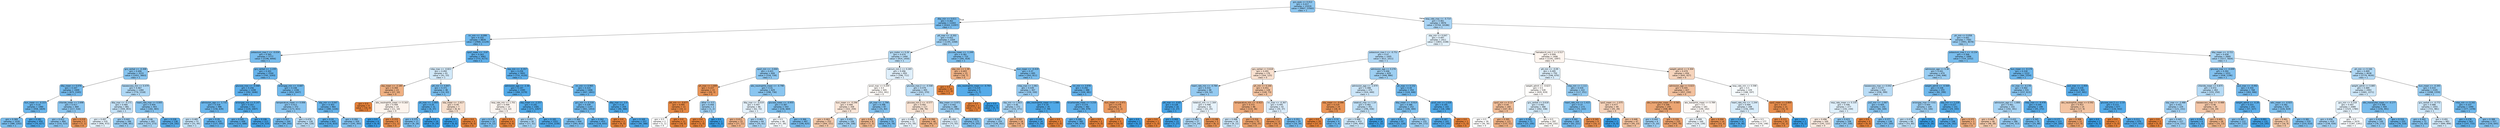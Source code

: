 digraph Tree {
node [shape=box, style="filled, rounded", color="black", fontname="helvetica"] ;
edge [fontname="helvetica"] ;
0 [label="gcs_eyes <= 0.412\ngini = 0.417\nsamples = 21019\nvalue = [9907, 23583]\nclass = 1", fillcolor="#8cc6f0"] ;
1 [label="dbp_min <= 0.611\ngini = 0.362\nsamples = 11043\nvalue = [4163, 13397]\nclass = 1", fillcolor="#77bbed"] ;
0 -> 1 [labeldistance=2.5, labelangle=45, headlabel="True"] ;
2 [label="inr_min <= -0.099\ngini = 0.332\nsamples = 8839\nvalue = [2968, 11129]\nclass = 1", fillcolor="#6eb7ec"] ;
1 -> 2 ;
3 [label="potassium_max.1 <= -0.034\ngini = 0.365\nsamples = 5777\nvalue = [2196, 6956]\nclass = 1", fillcolor="#78bced"] ;
2 -> 3 ;
4 [label="gcs_verbal <= -0.308\ngini = 0.406\nsamples = 3233\nvalue = [1451, 3663]\nclass = 1", fillcolor="#87c4ef"] ;
3 -> 4 ;
5 [label="dbp_mean <= 0.076\ngini = 0.347\nsamples = 1949\nvalue = [675, 2345]\nclass = 1", fillcolor="#72b9ec"] ;
4 -> 5 ;
6 [label="bun_mean <= -0.223\ngini = 0.32\nsamples = 1480\nvalue = [458, 1829]\nclass = 1", fillcolor="#6bb6ec"] ;
5 -> 6 ;
7 [label="gini = 0.369\nsamples = 1030\nvalue = [388, 1202]\nclass = 1", fillcolor="#79bded"] ;
6 -> 7 ;
8 [label="gini = 0.181\nsamples = 450\nvalue = [70, 627]\nclass = 1", fillcolor="#4fa8e8"] ;
6 -> 8 ;
9 [label="chloride_mean <= 2.698\ngini = 0.417\nsamples = 469\nvalue = [217, 516]\nclass = 1", fillcolor="#8cc6f0"] ;
5 -> 9 ;
10 [label="gini = 0.412\nsamples = 464\nvalue = [210, 515]\nclass = 1", fillcolor="#8ac5f0"] ;
9 -> 10 ;
11 [label="gini = 0.219\nsamples = 5\nvalue = [7, 1]\nclass = 0", fillcolor="#e99355"] ;
9 -> 11 ;
12 [label="baseexcess_min <= 0.479\ngini = 0.467\nsamples = 1284\nvalue = [776, 1318]\nclass = 1", fillcolor="#aed7f4"] ;
4 -> 12 ;
13 [label="dbp_max <= -0.171\ngini = 0.484\nsamples = 881\nvalue = [594, 853]\nclass = 1", fillcolor="#c3e1f7"] ;
12 -> 13 ;
14 [label="gini = 0.497\nsamples = 535\nvalue = [406, 472]\nclass = 1", fillcolor="#e3f1fb"] ;
13 -> 14 ;
15 [label="gini = 0.442\nsamples = 346\nvalue = [188, 381]\nclass = 1", fillcolor="#9bcdf2"] ;
13 -> 15 ;
16 [label="heart_rate_max <= 0.005\ngini = 0.404\nsamples = 403\nvalue = [182, 465]\nclass = 1", fillcolor="#86c3ef"] ;
12 -> 16 ;
17 [label="gini = 0.46\nsamples = 265\nvalue = [153, 273]\nclass = 1", fillcolor="#a8d4f4"] ;
16 -> 17 ;
18 [label="gini = 0.228\nsamples = 138\nvalue = [29, 192]\nclass = 1", fillcolor="#57ace9"] ;
16 -> 18 ;
19 [label="gcs_verbal <= -1.235\ngini = 0.301\nsamples = 2544\nvalue = [745, 3293]\nclass = 1", fillcolor="#66b3eb"] ;
3 -> 19 ;
20 [label="glucose_max <= -0.068\ngini = 0.256\nsamples = 1208\nvalue = [292, 1646]\nclass = 1", fillcolor="#5caeea"] ;
19 -> 20 ;
21 [label="admission_age <= -1.731\ngini = 0.318\nsamples = 486\nvalue = [158, 639]\nclass = 1", fillcolor="#6ab5eb"] ;
20 -> 21 ;
22 [label="gini = 0.485\nsamples = 51\nvalue = [31, 44]\nclass = 1", fillcolor="#c4e2f7"] ;
21 -> 22 ;
23 [label="gini = 0.29\nsamples = 435\nvalue = [127, 595]\nclass = 1", fillcolor="#63b2eb"] ;
21 -> 23 ;
24 [label="aniongap_min <= 0.147\ngini = 0.207\nsamples = 722\nvalue = [134, 1007]\nclass = 1", fillcolor="#53aae8"] ;
20 -> 24 ;
25 [label="gini = 0.245\nsamples = 509\nvalue = [115, 688]\nclass = 1", fillcolor="#5aade9"] ;
24 -> 25 ;
26 [label="gini = 0.106\nsamples = 213\nvalue = [19, 319]\nclass = 1", fillcolor="#45a3e7"] ;
24 -> 26 ;
27 [label="aniongap_min <= -0.687\ngini = 0.338\nsamples = 1336\nvalue = [453, 1647]\nclass = 1", fillcolor="#6fb8ec"] ;
19 -> 27 ;
28 [label="temperature_mean <= 0.006\ngini = 0.413\nsamples = 372\nvalue = [173, 421]\nclass = 1", fillcolor="#8ac5f0"] ;
27 -> 28 ;
29 [label="gini = 0.357\nsamples = 244\nvalue = [89, 293]\nclass = 1", fillcolor="#75bbed"] ;
28 -> 29 ;
30 [label="gini = 0.478\nsamples = 128\nvalue = [84, 128]\nclass = 1", fillcolor="#bbddf6"] ;
28 -> 30 ;
31 [label="sbp_min <= 0.047\ngini = 0.303\nsamples = 964\nvalue = [280, 1226]\nclass = 1", fillcolor="#66b3eb"] ;
27 -> 31 ;
32 [label="gini = 0.24\nsamples = 605\nvalue = [135, 833]\nclass = 1", fillcolor="#59ade9"] ;
31 -> 32 ;
33 [label="gini = 0.394\nsamples = 359\nvalue = [145, 393]\nclass = 1", fillcolor="#82c1ef"] ;
31 -> 33 ;
34 [label="spo2_mean <= -3.67\ngini = 0.263\nsamples = 3062\nvalue = [772, 4173]\nclass = 1", fillcolor="#5eafea"] ;
2 -> 34 ;
35 [label="mbp_max <= -0.821\ngini = 0.492\nsamples = 61\nvalue = [41, 53]\nclass = 1", fillcolor="#d2e9f9"] ;
34 -> 35 ;
36 [label="sbp_mean <= -2.185\ngini = 0.394\nsamples = 23\nvalue = [27, 10]\nclass = 0", fillcolor="#efb082"] ;
35 -> 36 ;
37 [label="gini = 0.0\nsamples = 9\nvalue = [16, 0]\nclass = 0", fillcolor="#e58139"] ;
36 -> 37 ;
38 [label="abs_neutrophils_mean <= 0.163\ngini = 0.499\nsamples = 14\nvalue = [11, 10]\nclass = 0", fillcolor="#fdf4ed"] ;
36 -> 38 ;
39 [label="gini = 0.0\nsamples = 6\nvalue = [0, 9]\nclass = 1", fillcolor="#399de5"] ;
38 -> 39 ;
40 [label="gini = 0.153\nsamples = 8\nvalue = [11, 1]\nclass = 0", fillcolor="#e78c4b"] ;
38 -> 40 ;
41 [label="ptt_min <= 4.847\ngini = 0.371\nsamples = 38\nvalue = [14, 43]\nclass = 1", fillcolor="#79bded"] ;
35 -> 41 ;
42 [label="ph_max <= -1.093\ngini = 0.24\nsamples = 31\nvalue = [6, 37]\nclass = 1", fillcolor="#59ade9"] ;
41 -> 42 ;
43 [label="gini = 0.375\nsamples = 17\nvalue = [6, 18]\nclass = 1", fillcolor="#7bbeee"] ;
42 -> 43 ;
44 [label="gini = 0.0\nsamples = 14\nvalue = [0, 19]\nclass = 1", fillcolor="#399de5"] ;
42 -> 44 ;
45 [label="sbp_mean <= -1.617\ngini = 0.49\nsamples = 7\nvalue = [8, 6]\nclass = 0", fillcolor="#f8e0ce"] ;
41 -> 45 ;
46 [label="gini = 0.0\nsamples = 2\nvalue = [0, 6]\nclass = 1", fillcolor="#399de5"] ;
45 -> 46 ;
47 [label="gini = 0.0\nsamples = 5\nvalue = [8, 0]\nclass = 0", fillcolor="#e58139"] ;
45 -> 47 ;
48 [label="sbp_min <= -0.357\ngini = 0.256\nsamples = 3001\nvalue = [731, 4120]\nclass = 1", fillcolor="#5caeea"] ;
34 -> 48 ;
49 [label="admission_age <= -2.36\ngini = 0.197\nsamples = 1595\nvalue = [284, 2279]\nclass = 1", fillcolor="#52a9e8"] ;
48 -> 49 ;
50 [label="resp_rate_min <= 1.701\ngini = 0.499\nsamples = 14\nvalue = [13, 12]\nclass = 0", fillcolor="#fdf5f0"] ;
49 -> 50 ;
51 [label="gini = 0.375\nsamples = 10\nvalue = [4, 12]\nclass = 1", fillcolor="#7bbeee"] ;
50 -> 51 ;
52 [label="gini = 0.0\nsamples = 4\nvalue = [9, 0]\nclass = 0", fillcolor="#e58139"] ;
50 -> 52 ;
53 [label="sbp_mean <= -2.257\ngini = 0.191\nsamples = 1581\nvalue = [271, 2267]\nclass = 1", fillcolor="#51a9e8"] ;
49 -> 53 ;
54 [label="gini = 0.457\nsamples = 30\nvalue = [17, 31]\nclass = 1", fillcolor="#a6d3f3"] ;
53 -> 54 ;
55 [label="gini = 0.183\nsamples = 1551\nvalue = [254, 2236]\nclass = 1", fillcolor="#4fa8e8"] ;
53 -> 55 ;
56 [label="inr_min <= 0.965\ngini = 0.314\nsamples = 1406\nvalue = [447, 1841]\nclass = 1", fillcolor="#69b5eb"] ;
48 -> 56 ;
57 [label="gcs_min <= 0.318\ngini = 0.339\nsamples = 1147\nvalue = [401, 1453]\nclass = 1", fillcolor="#70b8ec"] ;
56 -> 57 ;
58 [label="gini = 0.384\nsamples = 694\nvalue = [283, 810]\nclass = 1", fillcolor="#7ebfee"] ;
57 -> 58 ;
59 [label="gini = 0.262\nsamples = 453\nvalue = [118, 643]\nclass = 1", fillcolor="#5dafea"] ;
57 -> 59 ;
60 [label="dbp_max <= -2.0\ngini = 0.19\nsamples = 259\nvalue = [46, 388]\nclass = 1", fillcolor="#50a9e8"] ;
56 -> 60 ;
61 [label="gini = 0.0\nsamples = 2\nvalue = [6, 0]\nclass = 0", fillcolor="#e58139"] ;
60 -> 61 ;
62 [label="gini = 0.169\nsamples = 257\nvalue = [40, 388]\nclass = 1", fillcolor="#4da7e8"] ;
60 -> 62 ;
63 [label="ptt_max <= -0.302\ngini = 0.452\nsamples = 2204\nvalue = [1195, 2268]\nclass = 1", fillcolor="#a1d1f3"] ;
1 -> 63 ;
64 [label="gcs_motor <= 0.26\ngini = 0.474\nsamples = 1494\nvalue = [914, 1450]\nclass = 1", fillcolor="#b6dbf5"] ;
63 -> 64 ;
65 [label="spo2_min <= -3.004\ngini = 0.421\nsamples = 644\nvalue = [318, 739]\nclass = 1", fillcolor="#8ec7f0"] ;
64 -> 65 ;
66 [label="ph_max <= 1.009\ngini = 0.227\nsamples = 15\nvalue = [20, 3]\nclass = 0", fillcolor="#e99457"] ;
65 -> 66 ;
67 [label="ptt_min <= -0.677\ngini = 0.095\nsamples = 13\nvalue = [19, 1]\nclass = 0", fillcolor="#e68843"] ;
66 -> 67 ;
68 [label="gini = 0.5\nsamples = 2\nvalue = [1, 1]\nclass = 0", fillcolor="#ffffff"] ;
67 -> 68 ;
69 [label="gini = 0.0\nsamples = 11\nvalue = [18, 0]\nclass = 0", fillcolor="#e58139"] ;
67 -> 69 ;
70 [label="other <= 0.5\ngini = 0.444\nsamples = 2\nvalue = [1, 2]\nclass = 1", fillcolor="#9ccef2"] ;
66 -> 70 ;
71 [label="gini = 0.0\nsamples = 1\nvalue = [1, 0]\nclass = 0", fillcolor="#e58139"] ;
70 -> 71 ;
72 [label="gini = 0.0\nsamples = 1\nvalue = [0, 2]\nclass = 1", fillcolor="#399de5"] ;
70 -> 72 ;
73 [label="abs_neutrophils_mean <= -0.798\ngini = 0.41\nsamples = 629\nvalue = [298, 736]\nclass = 1", fillcolor="#89c5f0"] ;
65 -> 73 ;
74 [label="dbp_max <= -0.019\ngini = 0.497\nsamples = 86\nvalue = [62, 72]\nclass = 1", fillcolor="#e4f1fb"] ;
73 -> 74 ;
75 [label="gini = 0.411\nsamples = 22\nvalue = [27, 11]\nclass = 0", fillcolor="#f0b48a"] ;
74 -> 75 ;
76 [label="gini = 0.463\nsamples = 64\nvalue = [35, 61]\nclass = 1", fillcolor="#abd5f4"] ;
74 -> 76 ;
77 [label="glucose_mean <= -0.955\ngini = 0.387\nsamples = 543\nvalue = [236, 664]\nclass = 1", fillcolor="#7fc0ee"] ;
73 -> 77 ;
78 [label="gini = 0.5\nsamples = 46\nvalue = [37, 39]\nclass = 1", fillcolor="#f5fafe"] ;
77 -> 78 ;
79 [label="gini = 0.366\nsamples = 497\nvalue = [199, 625]\nclass = 1", fillcolor="#78bced"] ;
77 -> 79 ;
80 [label="calcium_min.1 <= 0.265\ngini = 0.496\nsamples = 850\nvalue = [596, 711]\nclass = 1", fillcolor="#dfeffb"] ;
64 -> 80 ;
81 [label="pco2_max <= 0.204\ngini = 0.5\nsamples = 445\nvalue = [353, 341]\nclass = 0", fillcolor="#fefbf8"] ;
80 -> 81 ;
82 [label="bun_mean <= -0.296\ngini = 0.494\nsamples = 358\nvalue = [322, 259]\nclass = 0", fillcolor="#fae6d8"] ;
81 -> 82 ;
83 [label="gini = 0.463\nsamples = 252\nvalue = [264, 151]\nclass = 0", fillcolor="#f4c9aa"] ;
82 -> 83 ;
84 [label="gini = 0.455\nsamples = 106\nvalue = [58, 108]\nclass = 1", fillcolor="#a3d2f3"] ;
82 -> 84 ;
85 [label="ph_max <= -1.794\ngini = 0.398\nsamples = 87\nvalue = [31, 82]\nclass = 1", fillcolor="#84c2ef"] ;
81 -> 85 ;
86 [label="gini = 0.42\nsamples = 8\nvalue = [7, 3]\nclass = 0", fillcolor="#f0b78e"] ;
85 -> 86 ;
87 [label="gini = 0.357\nsamples = 79\nvalue = [24, 79]\nclass = 1", fillcolor="#75bbed"] ;
85 -> 87 ;
88 [label="glucose_max.2 <= -0.508\ngini = 0.479\nsamples = 405\nvalue = [243, 370]\nclass = 1", fillcolor="#bbddf6"] ;
80 -> 88 ;
89 [label="glucose_min.2 <= -0.577\ngini = 0.492\nsamples = 117\nvalue = [98, 76]\nclass = 0", fillcolor="#f9e3d3"] ;
88 -> 89 ;
90 [label="gini = 0.498\nsamples = 71\nvalue = [52, 59]\nclass = 1", fillcolor="#e8f3fc"] ;
89 -> 90 ;
91 [label="gini = 0.394\nsamples = 46\nvalue = [46, 17]\nclass = 0", fillcolor="#efb082"] ;
89 -> 91 ;
92 [label="dbp_mean <= 0.971\ngini = 0.442\nsamples = 288\nvalue = [145, 294]\nclass = 1", fillcolor="#9bcdf2"] ;
88 -> 92 ;
93 [label="gini = 0.494\nsamples = 113\nvalue = [75, 93]\nclass = 1", fillcolor="#d9ecfa"] ;
92 -> 93 ;
94 [label="gini = 0.383\nsamples = 175\nvalue = [70, 201]\nclass = 1", fillcolor="#7ebfee"] ;
92 -> 94 ;
95 [label="glucose_mean <= -1.249\ngini = 0.381\nsamples = 710\nvalue = [281, 818]\nclass = 1", fillcolor="#7dbfee"] ;
63 -> 95 ;
96 [label="sbp_min <= 1.39\ngini = 0.403\nsamples = 15\nvalue = [18, 7]\nclass = 0", fillcolor="#efb286"] ;
95 -> 96 ;
97 [label="gini = 0.0\nsamples = 10\nvalue = [17, 0]\nclass = 0", fillcolor="#e58139"] ;
96 -> 97 ;
98 [label="abs_neutrophils_mean <= -0.793\ngini = 0.219\nsamples = 5\nvalue = [1, 7]\nclass = 1", fillcolor="#55abe9"] ;
96 -> 98 ;
99 [label="gini = 0.0\nsamples = 1\nvalue = [1, 0]\nclass = 0", fillcolor="#e58139"] ;
98 -> 99 ;
100 [label="gini = 0.0\nsamples = 4\nvalue = [0, 7]\nclass = 1", fillcolor="#399de5"] ;
98 -> 100 ;
101 [label="bun_mean <= -0.419\ngini = 0.37\nsamples = 695\nvalue = [263, 811]\nclass = 1", fillcolor="#79bded"] ;
95 -> 101 ;
102 [label="mbp_max <= 1.061\ngini = 0.439\nsamples = 307\nvalue = [159, 330]\nclass = 1", fillcolor="#98ccf2"] ;
101 -> 102 ;
103 [label="sbp_min <= 1.823\ngini = 0.46\nsamples = 272\nvalue = [152, 271]\nclass = 1", fillcolor="#a8d4f4"] ;
102 -> 103 ;
104 [label="gini = 0.441\nsamples = 254\nvalue = [128, 262]\nclass = 1", fillcolor="#9acdf2"] ;
103 -> 104 ;
105 [label="gini = 0.397\nsamples = 18\nvalue = [24, 9]\nclass = 0", fillcolor="#efb083"] ;
103 -> 105 ;
106 [label="abs_neutrophils_mean <= 1.086\ngini = 0.19\nsamples = 35\nvalue = [7, 59]\nclass = 1", fillcolor="#50a9e8"] ;
102 -> 106 ;
107 [label="gini = 0.144\nsamples = 34\nvalue = [5, 59]\nclass = 1", fillcolor="#4aa5e7"] ;
106 -> 107 ;
108 [label="gini = 0.0\nsamples = 1\nvalue = [2, 0]\nclass = 0", fillcolor="#e58139"] ;
106 -> 108 ;
109 [label="inr_min <= 3.978\ngini = 0.292\nsamples = 388\nvalue = [104, 481]\nclass = 1", fillcolor="#64b2eb"] ;
101 -> 109 ;
110 [label="bicarbonate_mean <= 3.216\ngini = 0.274\nsamples = 382\nvalue = [94, 479]\nclass = 1", fillcolor="#60b0ea"] ;
109 -> 110 ;
111 [label="gini = 0.266\nsamples = 380\nvalue = [90, 479]\nclass = 1", fillcolor="#5eafea"] ;
110 -> 111 ;
112 [label="gini = 0.0\nsamples = 2\nvalue = [4, 0]\nclass = 0", fillcolor="#e58139"] ;
110 -> 112 ;
113 [label="bun_mean <= 2.471\ngini = 0.278\nsamples = 6\nvalue = [10, 2]\nclass = 0", fillcolor="#ea9a61"] ;
109 -> 113 ;
114 [label="gini = 0.0\nsamples = 5\nvalue = [10, 0]\nclass = 0", fillcolor="#e58139"] ;
113 -> 114 ;
115 [label="gini = 0.0\nsamples = 1\nvalue = [0, 2]\nclass = 1", fillcolor="#399de5"] ;
113 -> 115 ;
116 [label="resp_rate_max <= -0.714\ngini = 0.461\nsamples = 9976\nvalue = [5744, 10186]\nclass = 1", fillcolor="#a9d4f4"] ;
0 -> 116 [labeldistance=2.5, labelangle=-45, headlabel="False"] ;
117 [label="sbp_min <= 0.047\ngini = 0.497\nsamples = 2411\nvalue = [1803, 2108]\nclass = 1", fillcolor="#e2f1fb"] ;
116 -> 117 ;
118 [label="potassium_max.1 <= -0.751\ngini = 0.47\nsamples = 1005\nvalue = [612, 1011]\nclass = 1", fillcolor="#b1d8f5"] ;
117 -> 118 ;
119 [label="gcs_verbal <= 0.618\ngini = 0.491\nsamples = 176\nvalue = [164, 125]\nclass = 0", fillcolor="#f9e1d0"] ;
118 -> 119 ;
120 [label="heart_rate_min <= -0.784\ngini = 0.432\nsamples = 48\nvalue = [24, 52]\nclass = 1", fillcolor="#94caf1"] ;
119 -> 120 ;
121 [label="ptt_max <= -0.65\ngini = 0.128\nsamples = 16\nvalue = [2, 27]\nclass = 1", fillcolor="#48a4e7"] ;
120 -> 121 ;
122 [label="gini = 0.0\nsamples = 1\nvalue = [1, 0]\nclass = 0", fillcolor="#e58139"] ;
121 -> 122 ;
123 [label="gini = 0.069\nsamples = 15\nvalue = [1, 27]\nclass = 1", fillcolor="#40a1e6"] ;
121 -> 123 ;
124 [label="totalco2_min <= 1.164\ngini = 0.498\nsamples = 32\nvalue = [22, 25]\nclass = 1", fillcolor="#e7f3fc"] ;
120 -> 124 ;
125 [label="gini = 0.465\nsamples = 27\nvalue = [14, 24]\nclass = 1", fillcolor="#acd6f4"] ;
124 -> 125 ;
126 [label="gini = 0.198\nsamples = 5\nvalue = [8, 1]\nclass = 0", fillcolor="#e89152"] ;
124 -> 126 ;
127 [label="ph_min <= 0.166\ngini = 0.451\nsamples = 128\nvalue = [140, 73]\nclass = 0", fillcolor="#f3c3a0"] ;
119 -> 127 ;
128 [label="temperature_min <= -0.423\ngini = 0.372\nsamples = 86\nvalue = [110, 36]\nclass = 0", fillcolor="#eeaa7a"] ;
127 -> 128 ;
129 [label="gini = 0.488\nsamples = 16\nvalue = [8, 11]\nclass = 1", fillcolor="#c9e4f8"] ;
128 -> 129 ;
130 [label="gini = 0.316\nsamples = 70\nvalue = [102, 25]\nclass = 0", fillcolor="#eba06a"] ;
128 -> 130 ;
131 [label="inr_max <= -0.367\ngini = 0.495\nsamples = 42\nvalue = [30, 37]\nclass = 1", fillcolor="#daecfa"] ;
127 -> 131 ;
132 [label="gini = 0.227\nsamples = 13\nvalue = [20, 3]\nclass = 0", fillcolor="#e99457"] ;
131 -> 132 ;
133 [label="gini = 0.351\nsamples = 29\nvalue = [10, 34]\nclass = 1", fillcolor="#73baed"] ;
131 -> 133 ;
134 [label="admission_age <= 0.276\ngini = 0.446\nsamples = 829\nvalue = [448, 886]\nclass = 1", fillcolor="#9dcff2"] ;
118 -> 134 ;
135 [label="admission_age <= -1.979\ngini = 0.488\nsamples = 475\nvalue = [324, 440]\nclass = 1", fillcolor="#cbe5f8"] ;
134 -> 135 ;
136 [label="sbp_mean <= -0.086\ngini = 0.219\nsamples = 24\nvalue = [28, 4]\nclass = 0", fillcolor="#e99355"] ;
135 -> 136 ;
137 [label="gini = 0.0\nsamples = 20\nvalue = [27, 0]\nclass = 0", fillcolor="#e58139"] ;
136 -> 137 ;
138 [label="gini = 0.32\nsamples = 4\nvalue = [1, 4]\nclass = 1", fillcolor="#6ab6ec"] ;
136 -> 138 ;
139 [label="totalco2_max <= 1.14\ngini = 0.482\nsamples = 451\nvalue = [296, 436]\nclass = 1", fillcolor="#bfe0f7"] ;
135 -> 139 ;
140 [label="gini = 0.488\nsamples = 433\nvalue = [295, 404]\nclass = 1", fillcolor="#cae5f8"] ;
139 -> 140 ;
141 [label="gini = 0.059\nsamples = 18\nvalue = [1, 32]\nclass = 1", fillcolor="#3fa0e6"] ;
139 -> 141 ;
142 [label="ph_max <= 0.152\ngini = 0.34\nsamples = 354\nvalue = [124, 446]\nclass = 1", fillcolor="#70b8ec"] ;
134 -> 142 ;
143 [label="dbp_mean <= -0.914\ngini = 0.386\nsamples = 252\nvalue = [106, 300]\nclass = 1", fillcolor="#7fc0ee"] ;
142 -> 143 ;
144 [label="gini = 0.25\nsamples = 97\nvalue = [22, 128]\nclass = 1", fillcolor="#5baee9"] ;
143 -> 144 ;
145 [label="gini = 0.441\nsamples = 155\nvalue = [84, 172]\nclass = 1", fillcolor="#9acdf2"] ;
143 -> 145 ;
146 [label="pco2_min <= 2.028\ngini = 0.195\nsamples = 102\nvalue = [18, 146]\nclass = 1", fillcolor="#51a9e8"] ;
142 -> 146 ;
147 [label="gini = 0.187\nsamples = 101\nvalue = [17, 146]\nclass = 1", fillcolor="#50a8e8"] ;
146 -> 147 ;
148 [label="gini = 0.0\nsamples = 1\nvalue = [1, 0]\nclass = 0", fillcolor="#e58139"] ;
146 -> 148 ;
149 [label="hematocrit_min.1 <= 0.517\ngini = 0.499\nsamples = 1406\nvalue = [1191, 1097]\nclass = 0", fillcolor="#fdf5ef"] ;
117 -> 149 ;
150 [label="ptt_min <= -0.09\ngini = 0.495\nsamples = 750\nvalue = [546, 670]\nclass = 1", fillcolor="#daedfa"] ;
149 -> 150 ;
151 [label="weight_admit <= -0.623\ngini = 0.5\nsamples = 528\nvalue = [429, 419]\nclass = 0", fillcolor="#fefcfa"] ;
150 -> 151 ;
152 [label="spo2_min <= 0.12\ngini = 0.44\nsamples = 160\nvalue = [167, 81]\nclass = 0", fillcolor="#f2be99"] ;
151 -> 152 ;
153 [label="gini = 0.5\nsamples = 39\nvalue = [30, 30]\nclass = 0", fillcolor="#ffffff"] ;
152 -> 153 ;
154 [label="gini = 0.395\nsamples = 121\nvalue = [137, 51]\nclass = 0", fillcolor="#efb083"] ;
152 -> 154 ;
155 [label="gcs_verbal <= 0.618\ngini = 0.492\nsamples = 368\nvalue = [262, 338]\nclass = 1", fillcolor="#d2e9f9"] ;
151 -> 155 ;
156 [label="gini = 0.285\nsamples = 71\nvalue = [22, 106]\nclass = 1", fillcolor="#62b1ea"] ;
155 -> 156 ;
157 [label="gini = 0.5\nsamples = 297\nvalue = [240, 232]\nclass = 0", fillcolor="#fefbf8"] ;
155 -> 157 ;
158 [label="mbp_min <= 1.111\ngini = 0.434\nsamples = 222\nvalue = [117, 251]\nclass = 1", fillcolor="#95cbf1"] ;
150 -> 158 ;
159 [label="heart_rate_min <= 1.415\ngini = 0.37\nsamples = 173\nvalue = [72, 222]\nclass = 1", fillcolor="#79bded"] ;
158 -> 159 ;
160 [label="gini = 0.342\nsamples = 164\nvalue = [62, 221]\nclass = 1", fillcolor="#71b8ec"] ;
159 -> 160 ;
161 [label="gini = 0.165\nsamples = 9\nvalue = [10, 1]\nclass = 0", fillcolor="#e88e4d"] ;
159 -> 161 ;
162 [label="spo2_mean <= -1.075\ngini = 0.477\nsamples = 49\nvalue = [45, 29]\nclass = 0", fillcolor="#f6d2b9"] ;
158 -> 162 ;
163 [label="gini = 0.0\nsamples = 2\nvalue = [0, 6]\nclass = 1", fillcolor="#399de5"] ;
162 -> 163 ;
164 [label="gini = 0.448\nsamples = 47\nvalue = [45, 23]\nclass = 0", fillcolor="#f2c19e"] ;
162 -> 164 ;
165 [label="weight_admit <= 0.304\ngini = 0.479\nsamples = 656\nvalue = [645, 427]\nclass = 0", fillcolor="#f6d4bc"] ;
149 -> 165 ;
166 [label="admission_age <= 0.023\ngini = 0.445\nsamples = 427\nvalue = [457, 230]\nclass = 0", fillcolor="#f2c09d"] ;
165 -> 166 ;
167 [label="abs_monocytes_mean <= -0.565\ngini = 0.346\nsamples = 244\nvalue = [308, 88]\nclass = 0", fillcolor="#eca572"] ;
166 -> 167 ;
168 [label="gini = 0.444\nsamples = 9\nvalue = [5, 10]\nclass = 1", fillcolor="#9ccef2"] ;
167 -> 168 ;
169 [label="gini = 0.326\nsamples = 235\nvalue = [303, 78]\nclass = 0", fillcolor="#eca16c"] ;
167 -> 169 ;
170 [label="abs_basophils_mean <= 0.789\ngini = 0.5\nsamples = 183\nvalue = [149, 142]\nclass = 0", fillcolor="#fef9f6"] ;
166 -> 170 ;
171 [label="gini = 0.499\nsamples = 169\nvalue = [126, 139]\nclass = 1", fillcolor="#ecf6fd"] ;
170 -> 171 ;
172 [label="gini = 0.204\nsamples = 14\nvalue = [23, 3]\nclass = 0", fillcolor="#e89153"] ;
170 -> 172 ;
173 [label="resp_rate_min <= 0.598\ngini = 0.5\nsamples = 229\nvalue = [188, 197]\nclass = 1", fillcolor="#f6fbfe"] ;
165 -> 173 ;
174 [label="heart_rate_min <= -1.244\ngini = 0.494\nsamples = 208\nvalue = [156, 194]\nclass = 1", fillcolor="#d8ecfa"] ;
173 -> 174 ;
175 [label="gini = 0.204\nsamples = 31\nvalue = [6, 46]\nclass = 1", fillcolor="#53aae8"] ;
174 -> 175 ;
176 [label="gini = 0.5\nsamples = 177\nvalue = [150, 148]\nclass = 0", fillcolor="#fffdfc"] ;
174 -> 176 ;
177 [label="spo2_mean <= 0.869\ngini = 0.157\nsamples = 21\nvalue = [32, 3]\nclass = 0", fillcolor="#e78d4c"] ;
173 -> 177 ;
178 [label="gini = 0.111\nsamples = 20\nvalue = [32, 2]\nclass = 0", fillcolor="#e78945"] ;
177 -> 178 ;
179 [label="gini = 0.0\nsamples = 1\nvalue = [0, 1]\nclass = 1", fillcolor="#399de5"] ;
177 -> 179 ;
180 [label="ph_min <= 0.058\ngini = 0.441\nsamples = 7565\nvalue = [3941, 8078]\nclass = 1", fillcolor="#9acdf2"] ;
116 -> 180 ;
181 [label="potassium_max.1 <= -0.154\ngini = 0.368\nsamples = 1896\nvalue = [724, 2252]\nclass = 1", fillcolor="#79bded"] ;
180 -> 181 ;
182 [label="admission_age <= 0.36\ngini = 0.441\nsamples = 674\nvalue = [340, 698]\nclass = 1", fillcolor="#99cdf2"] ;
181 -> 182 ;
183 [label="baseexcess_max <= 0.042\ngini = 0.477\nsamples = 419\nvalue = [258, 399]\nclass = 1", fillcolor="#b9dcf6"] ;
182 -> 183 ;
184 [label="resp_rate_mean <= 0.335\ngini = 0.496\nsamples = 277\nvalue = [192, 230]\nclass = 1", fillcolor="#deeffb"] ;
183 -> 184 ;
185 [label="gini = 0.496\nsamples = 169\nvalue = [145, 122]\nclass = 0", fillcolor="#fbebe0"] ;
184 -> 185 ;
186 [label="gini = 0.423\nsamples = 108\nvalue = [47, 108]\nclass = 1", fillcolor="#8fc8f0"] ;
184 -> 186 ;
187 [label="po2_min <= -1.067\ngini = 0.404\nsamples = 142\nvalue = [66, 169]\nclass = 1", fillcolor="#86c3ef"] ;
183 -> 187 ;
188 [label="gini = 0.0\nsamples = 6\nvalue = [9, 0]\nclass = 0", fillcolor="#e58139"] ;
187 -> 188 ;
189 [label="gini = 0.377\nsamples = 136\nvalue = [57, 169]\nclass = 1", fillcolor="#7cbeee"] ;
187 -> 189 ;
190 [label="weight_admit <= -0.569\ngini = 0.338\nsamples = 255\nvalue = [82, 299]\nclass = 1", fillcolor="#6fb8ec"] ;
182 -> 190 ;
191 [label="aniongap_max <= 0.61\ngini = 0.444\nsamples = 104\nvalue = [53, 106]\nclass = 1", fillcolor="#9ccef2"] ;
190 -> 191 ;
192 [label="gini = 0.479\nsamples = 88\nvalue = [53, 80]\nclass = 1", fillcolor="#bcdef6"] ;
191 -> 192 ;
193 [label="gini = 0.0\nsamples = 16\nvalue = [0, 26]\nclass = 1", fillcolor="#399de5"] ;
191 -> 193 ;
194 [label="sbp_min <= 2.228\ngini = 0.227\nsamples = 151\nvalue = [29, 193]\nclass = 1", fillcolor="#57ace9"] ;
190 -> 194 ;
195 [label="gini = 0.21\nsamples = 148\nvalue = [26, 192]\nclass = 1", fillcolor="#54aae9"] ;
194 -> 195 ;
196 [label="gini = 0.375\nsamples = 3\nvalue = [3, 1]\nclass = 0", fillcolor="#eeab7b"] ;
194 -> 196 ;
197 [label="bun_mean <= -0.174\ngini = 0.318\nsamples = 1222\nvalue = [384, 1554]\nclass = 1", fillcolor="#6ab5eb"] ;
181 -> 197 ;
198 [label="inr_max <= -0.178\ngini = 0.402\nsamples = 531\nvalue = [237, 613]\nclass = 1", fillcolor="#86c3ef"] ;
197 -> 198 ;
199 [label="admission_age <= -1.806\ngini = 0.461\nsamples = 332\nvalue = [192, 341]\nclass = 1", fillcolor="#a8d4f4"] ;
198 -> 199 ;
200 [label="gini = 0.465\nsamples = 46\nvalue = [48, 28]\nclass = 0", fillcolor="#f4caac"] ;
199 -> 200 ;
201 [label="gini = 0.432\nsamples = 286\nvalue = [144, 313]\nclass = 1", fillcolor="#94caf1"] ;
199 -> 201 ;
202 [label="mbp_max <= -0.478\ngini = 0.244\nsamples = 199\nvalue = [45, 272]\nclass = 1", fillcolor="#5aade9"] ;
198 -> 202 ;
203 [label="gini = 0.345\nsamples = 76\nvalue = [25, 88]\nclass = 1", fillcolor="#71b9ec"] ;
202 -> 203 ;
204 [label="gini = 0.177\nsamples = 123\nvalue = [20, 184]\nclass = 1", fillcolor="#4fa8e8"] ;
202 -> 204 ;
205 [label="po2_max <= -1.454\ngini = 0.234\nsamples = 691\nvalue = [147, 941]\nclass = 1", fillcolor="#58ace9"] ;
197 -> 205 ;
206 [label="abs_neutrophils_mean <= 0.592\ngini = 0.453\nsamples = 14\nvalue = [17, 9]\nclass = 0", fillcolor="#f3c4a2"] ;
205 -> 206 ;
207 [label="gini = 0.308\nsamples = 12\nvalue = [17, 4]\nclass = 0", fillcolor="#eb9f68"] ;
206 -> 207 ;
208 [label="gini = 0.0\nsamples = 2\nvalue = [0, 5]\nclass = 1", fillcolor="#399de5"] ;
206 -> 208 ;
209 [label="glucose_min.2 <= -2.33\ngini = 0.215\nsamples = 677\nvalue = [130, 932]\nclass = 1", fillcolor="#55abe9"] ;
205 -> 209 ;
210 [label="gini = 0.0\nsamples = 1\nvalue = [3, 0]\nclass = 0", fillcolor="#e58139"] ;
209 -> 210 ;
211 [label="gini = 0.211\nsamples = 676\nvalue = [127, 932]\nclass = 1", fillcolor="#54aae9"] ;
209 -> 211 ;
212 [label="dbp_mean <= -0.721\ngini = 0.458\nsamples = 5669\nvalue = [3217, 5826]\nclass = 1", fillcolor="#a6d3f3"] ;
180 -> 212 ;
213 [label="glucose_max <= -0.699\ngini = 0.392\nsamples = 1031\nvalue = [438, 1196]\nclass = 1", fillcolor="#82c1ef"] ;
212 -> 213 ;
214 [label="chloride_mean <= 0.875\ngini = 0.472\nsamples = 263\nvalue = [155, 250]\nclass = 1", fillcolor="#b4daf5"] ;
213 -> 214 ;
215 [label="sbp_max <= -2.488\ngini = 0.451\nsamples = 229\nvalue = [121, 231]\nclass = 1", fillcolor="#a1d0f3"] ;
214 -> 215 ;
216 [label="gini = 0.0\nsamples = 2\nvalue = [5, 0]\nclass = 0", fillcolor="#e58139"] ;
215 -> 216 ;
217 [label="gini = 0.445\nsamples = 227\nvalue = [116, 231]\nclass = 1", fillcolor="#9ccef2"] ;
215 -> 217 ;
218 [label="baseexcess_max <= -0.488\ngini = 0.46\nsamples = 34\nvalue = [34, 19]\nclass = 0", fillcolor="#f4c7a8"] ;
214 -> 218 ;
219 [label="gini = 0.245\nsamples = 6\nvalue = [1, 6]\nclass = 1", fillcolor="#5aade9"] ;
218 -> 219 ;
220 [label="gini = 0.405\nsamples = 28\nvalue = [33, 13]\nclass = 0", fillcolor="#efb387"] ;
218 -> 220 ;
221 [label="po2_max <= -0.492\ngini = 0.354\nsamples = 768\nvalue = [283, 946]\nclass = 1", fillcolor="#74baed"] ;
213 -> 221 ;
222 [label="weight_admit <= -0.28\ngini = 0.253\nsamples = 243\nvalue = [57, 327]\nclass = 1", fillcolor="#5caeea"] ;
221 -> 222 ;
223 [label="gini = 0.387\nsamples = 112\nvalue = [47, 132]\nclass = 1", fillcolor="#80c0ee"] ;
222 -> 223 ;
224 [label="gini = 0.093\nsamples = 131\nvalue = [10, 195]\nclass = 1", fillcolor="#43a2e6"] ;
222 -> 224 ;
225 [label="wbc_mean <= -0.925\ngini = 0.392\nsamples = 525\nvalue = [226, 619]\nclass = 1", fillcolor="#81c1ee"] ;
221 -> 225 ;
226 [label="gini = 0.461\nsamples = 15\nvalue = [16, 9]\nclass = 0", fillcolor="#f4c8a8"] ;
225 -> 226 ;
227 [label="gini = 0.381\nsamples = 510\nvalue = [210, 610]\nclass = 1", fillcolor="#7dbfee"] ;
225 -> 227 ;
228 [label="ph_min <= 0.166\ngini = 0.469\nsamples = 4638\nvalue = [2779, 4630]\nclass = 1", fillcolor="#b0d8f5"] ;
212 -> 228 ;
229 [label="weight_admit <= 0.885\ngini = 0.489\nsamples = 2493\nvalue = [1681, 2271]\nclass = 1", fillcolor="#cce6f8"] ;
228 -> 229 ;
230 [label="gcs_min <= 0.318\ngini = 0.497\nsamples = 2089\nvalue = [1525, 1780]\nclass = 1", fillcolor="#e3f1fb"] ;
229 -> 230 ;
231 [label="gini = 0.456\nsamples = 419\nvalue = [238, 439]\nclass = 1", fillcolor="#a4d2f3"] ;
230 -> 231 ;
232 [label="gini = 0.5\nsamples = 1670\nvalue = [1287, 1341]\nclass = 1", fillcolor="#f7fbfe"] ;
230 -> 232 ;
233 [label="abs_monocytes_mean <= -0.177\ngini = 0.366\nsamples = 404\nvalue = [156, 491]\nclass = 1", fillcolor="#78bced"] ;
229 -> 233 ;
234 [label="gini = 0.428\nsamples = 149\nvalue = [78, 173]\nclass = 1", fillcolor="#92c9f1"] ;
233 -> 234 ;
235 [label="gini = 0.316\nsamples = 255\nvalue = [78, 318]\nclass = 1", fillcolor="#6ab5eb"] ;
233 -> 235 ;
236 [label="bun_mean <= -0.345\ngini = 0.433\nsamples = 2145\nvalue = [1098, 2359]\nclass = 1", fillcolor="#95cbf1"] ;
228 -> 236 ;
237 [label="gcs_verbal <= -0.772\ngini = 0.488\nsamples = 1055\nvalue = [721, 981]\nclass = 1", fillcolor="#cbe5f8"] ;
236 -> 237 ;
238 [label="gini = 0.402\nsamples = 72\nvalue = [32, 83]\nclass = 1", fillcolor="#85c3ef"] ;
237 -> 238 ;
239 [label="gini = 0.491\nsamples = 983\nvalue = [689, 898]\nclass = 1", fillcolor="#d1e8f9"] ;
237 -> 239 ;
240 [label="mbp_min <= 0.162\ngini = 0.337\nsamples = 1090\nvalue = [377, 1378]\nclass = 1", fillcolor="#6fb8ec"] ;
236 -> 240 ;
241 [label="gini = 0.278\nsamples = 563\nvalue = [147, 733]\nclass = 1", fillcolor="#61b1ea"] ;
240 -> 241 ;
242 [label="gini = 0.388\nsamples = 527\nvalue = [230, 645]\nclass = 1", fillcolor="#80c0ee"] ;
240 -> 242 ;
}